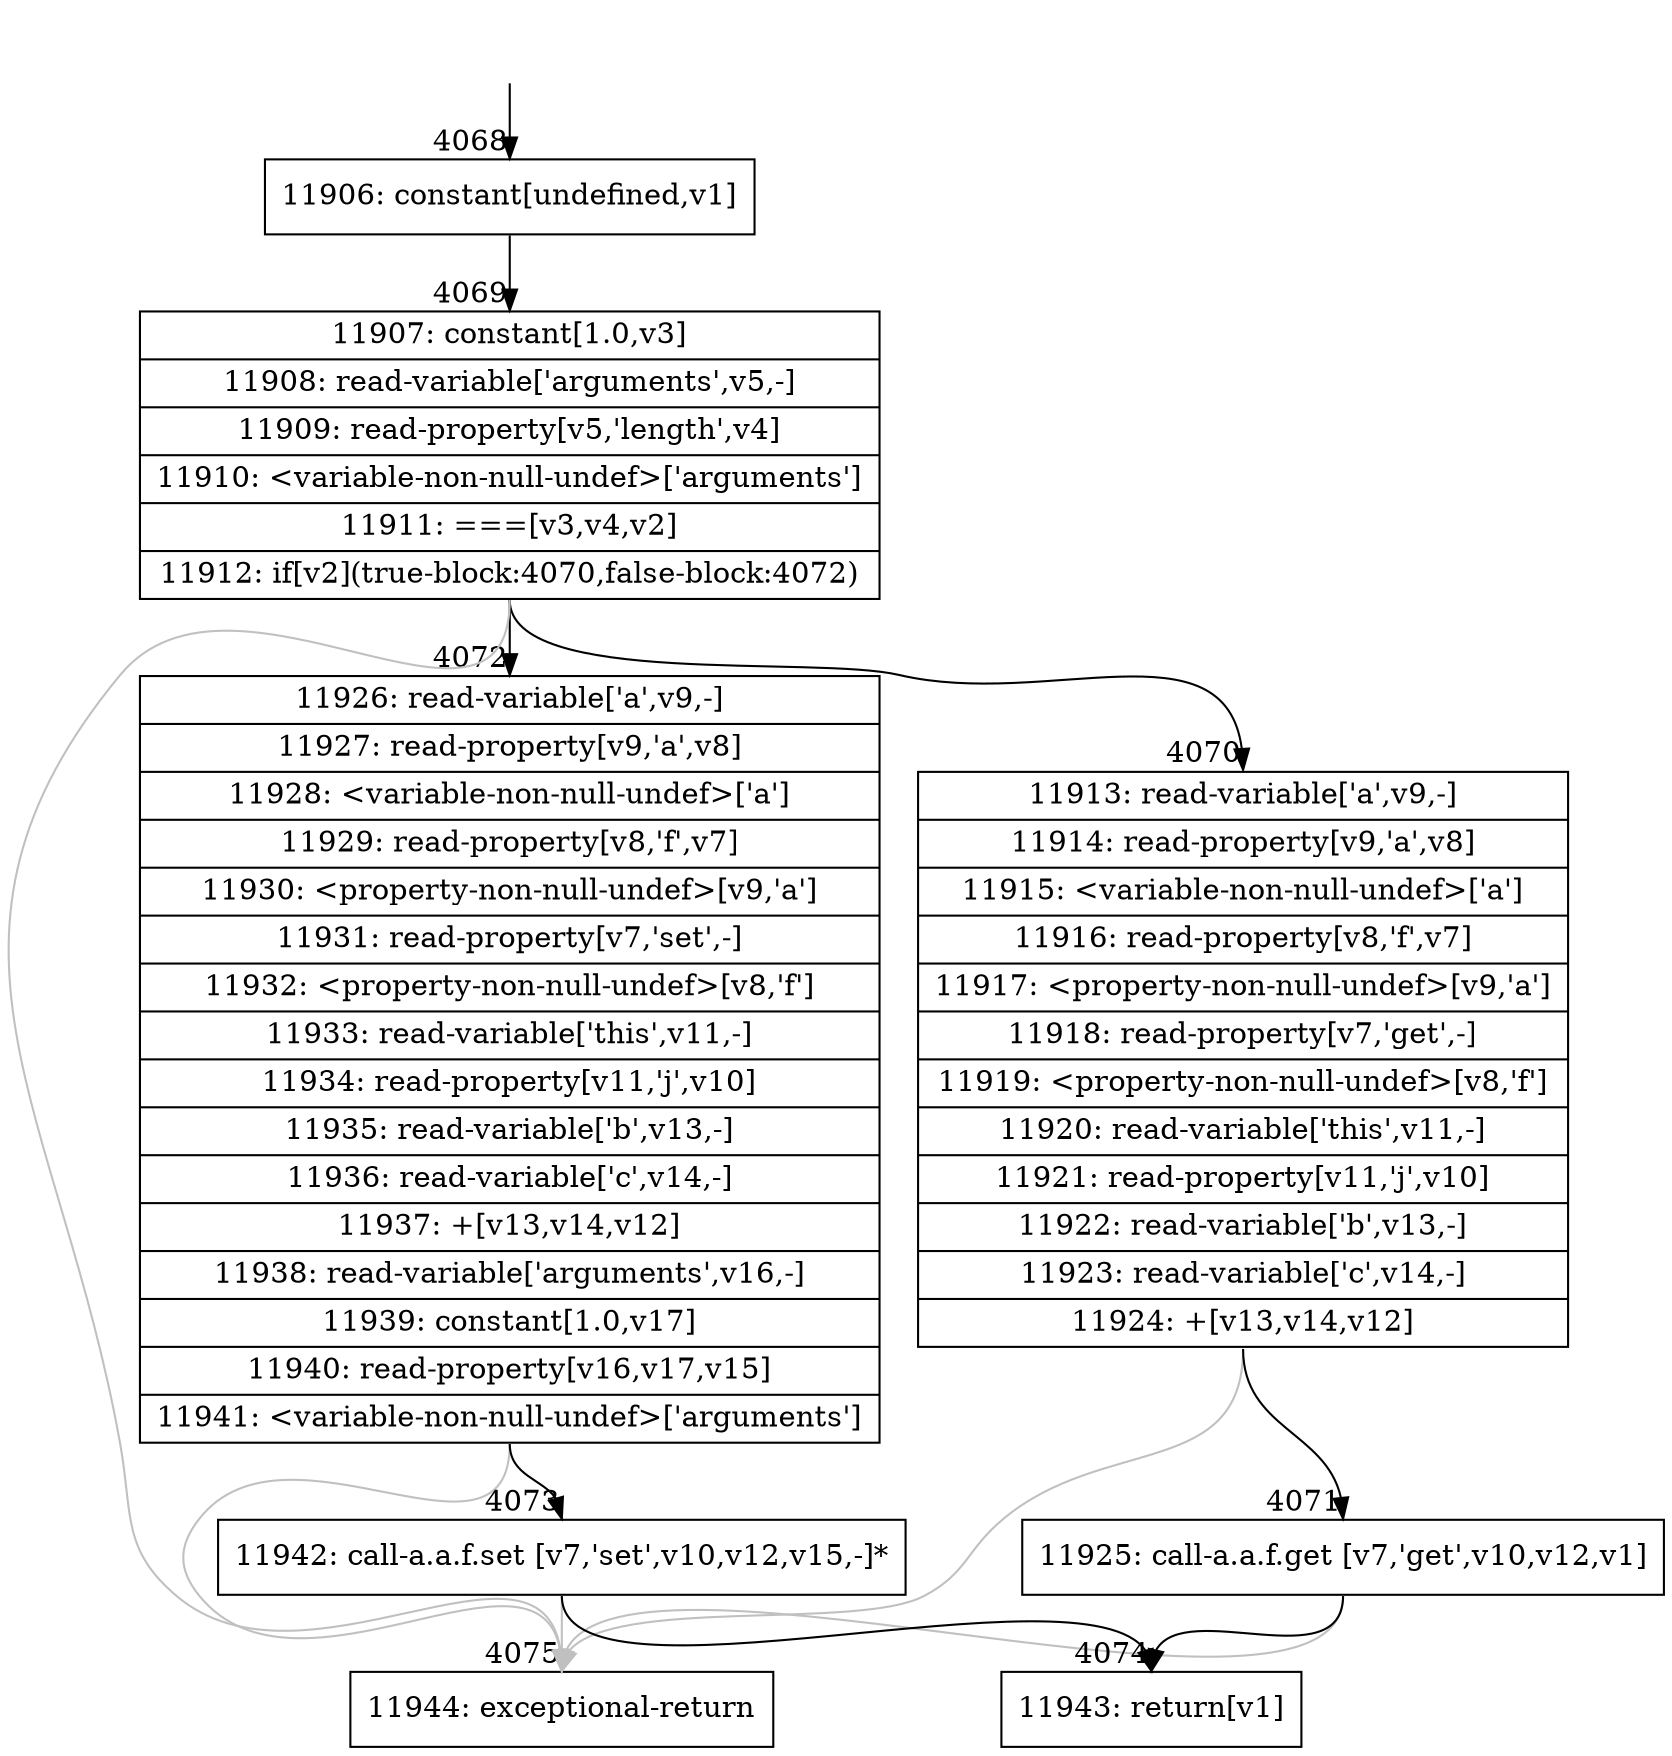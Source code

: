 digraph {
rankdir="TD"
BB_entry338[shape=none,label=""];
BB_entry338 -> BB4068 [tailport=s, headport=n, headlabel="    4068"]
BB4068 [shape=record label="{11906: constant[undefined,v1]}" ] 
BB4068 -> BB4069 [tailport=s, headport=n, headlabel="      4069"]
BB4069 [shape=record label="{11907: constant[1.0,v3]|11908: read-variable['arguments',v5,-]|11909: read-property[v5,'length',v4]|11910: \<variable-non-null-undef\>['arguments']|11911: ===[v3,v4,v2]|11912: if[v2](true-block:4070,false-block:4072)}" ] 
BB4069 -> BB4070 [tailport=s, headport=n, headlabel="      4070"]
BB4069 -> BB4072 [tailport=s, headport=n, headlabel="      4072"]
BB4069 -> BB4075 [tailport=s, headport=n, color=gray, headlabel="      4075"]
BB4070 [shape=record label="{11913: read-variable['a',v9,-]|11914: read-property[v9,'a',v8]|11915: \<variable-non-null-undef\>['a']|11916: read-property[v8,'f',v7]|11917: \<property-non-null-undef\>[v9,'a']|11918: read-property[v7,'get',-]|11919: \<property-non-null-undef\>[v8,'f']|11920: read-variable['this',v11,-]|11921: read-property[v11,'j',v10]|11922: read-variable['b',v13,-]|11923: read-variable['c',v14,-]|11924: +[v13,v14,v12]}" ] 
BB4070 -> BB4071 [tailport=s, headport=n, headlabel="      4071"]
BB4070 -> BB4075 [tailport=s, headport=n, color=gray]
BB4071 [shape=record label="{11925: call-a.a.f.get [v7,'get',v10,v12,v1]}" ] 
BB4071 -> BB4074 [tailport=s, headport=n, headlabel="      4074"]
BB4071 -> BB4075 [tailport=s, headport=n, color=gray]
BB4072 [shape=record label="{11926: read-variable['a',v9,-]|11927: read-property[v9,'a',v8]|11928: \<variable-non-null-undef\>['a']|11929: read-property[v8,'f',v7]|11930: \<property-non-null-undef\>[v9,'a']|11931: read-property[v7,'set',-]|11932: \<property-non-null-undef\>[v8,'f']|11933: read-variable['this',v11,-]|11934: read-property[v11,'j',v10]|11935: read-variable['b',v13,-]|11936: read-variable['c',v14,-]|11937: +[v13,v14,v12]|11938: read-variable['arguments',v16,-]|11939: constant[1.0,v17]|11940: read-property[v16,v17,v15]|11941: \<variable-non-null-undef\>['arguments']}" ] 
BB4072 -> BB4073 [tailport=s, headport=n, headlabel="      4073"]
BB4072 -> BB4075 [tailport=s, headport=n, color=gray]
BB4073 [shape=record label="{11942: call-a.a.f.set [v7,'set',v10,v12,v15,-]*}" ] 
BB4073 -> BB4074 [tailport=s, headport=n]
BB4073 -> BB4075 [tailport=s, headport=n, color=gray]
BB4074 [shape=record label="{11943: return[v1]}" ] 
BB4075 [shape=record label="{11944: exceptional-return}" ] 
}
